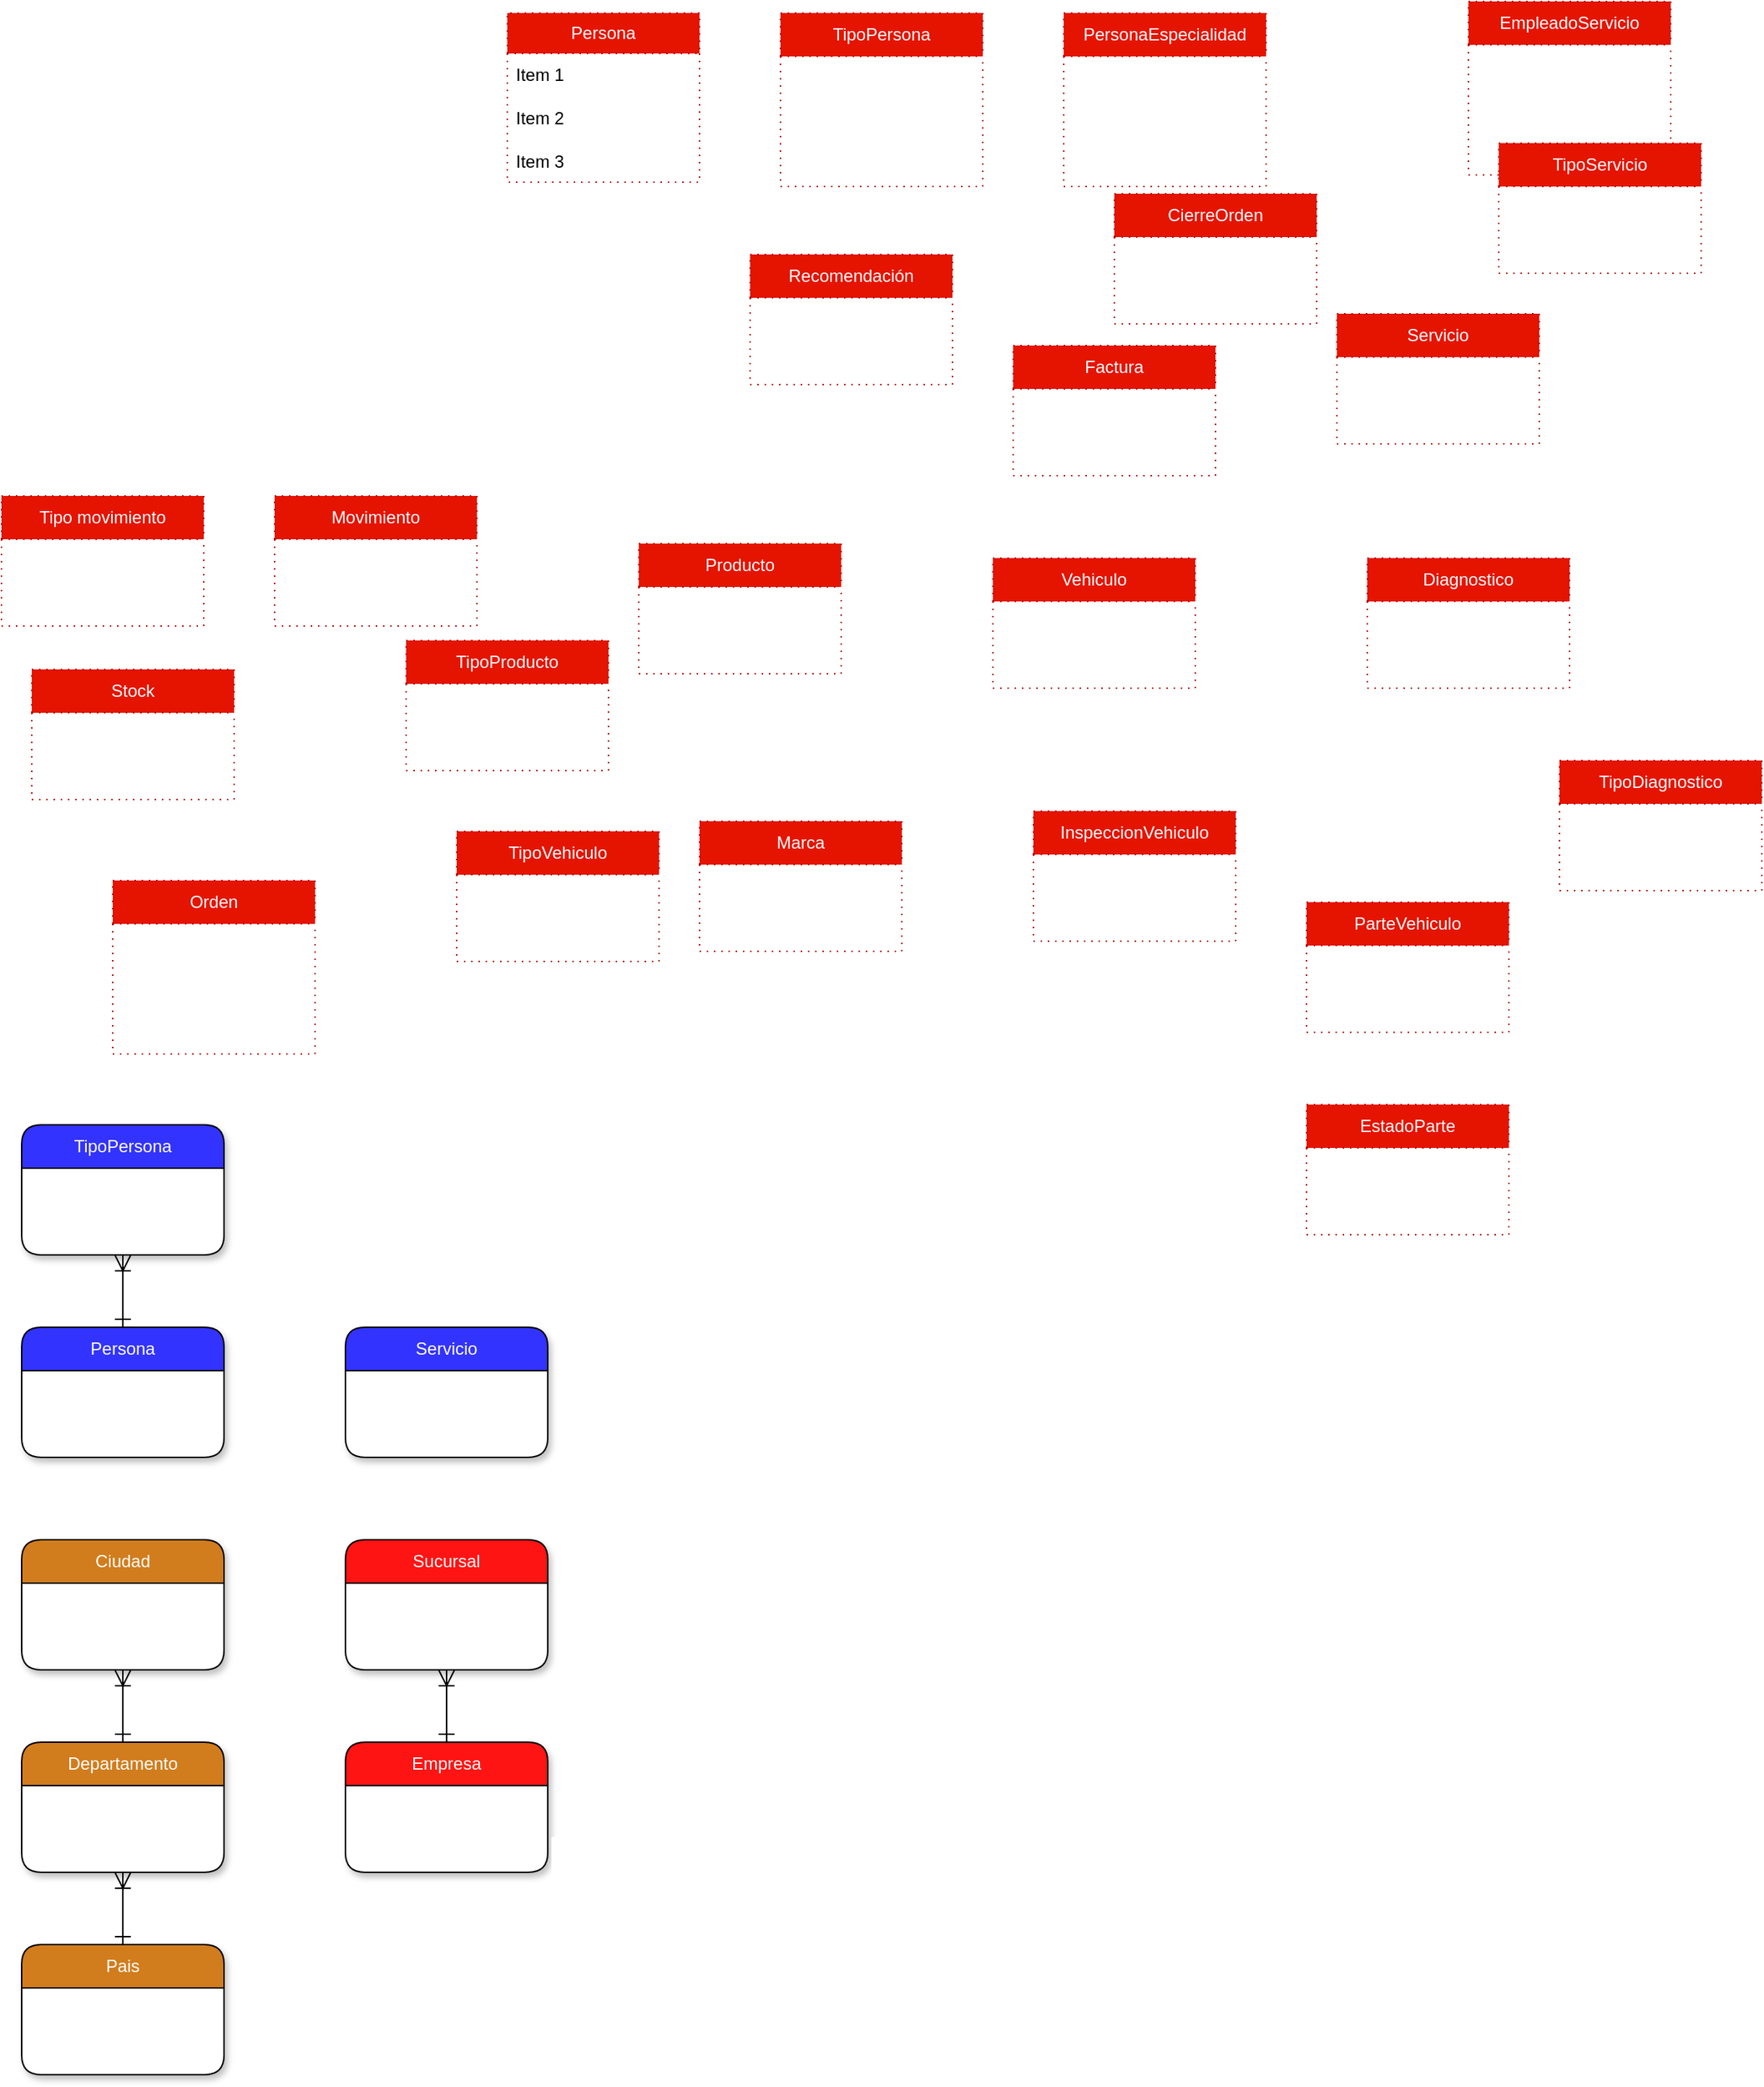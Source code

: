 <mxfile>
    <diagram id="E5uNeuyMsPrgR23q8JO6" name="Página-1">
        <mxGraphModel dx="1631" dy="1104" grid="1" gridSize="7" guides="1" tooltips="1" connect="1" arrows="1" fold="1" page="1" pageScale="1" pageWidth="3000" pageHeight="1800" math="0" shadow="0">
            <root>
                <mxCell id="0"/>
                <mxCell id="1" parent="0"/>
                <mxCell id="147" value="Persona" style="swimlane;fontStyle=0;childLayout=stackLayout;horizontal=1;startSize=28;horizontalStack=0;resizeParent=1;resizeParentMax=0;resizeLast=0;collapsible=1;marginBottom=0;whiteSpace=wrap;html=1;fillStyle=auto;fillColor=#e51400;fontColor=#ffffff;strokeColor=#B20000;gradientColor=none;swimlaneFillColor=default;dashed=1;dashPattern=1 4;rounded=0;align=center;" vertex="1" parent="1">
                    <mxGeometry x="364" y="8" width="133" height="117" as="geometry">
                        <mxRectangle x="343" y="35" width="56" height="35" as="alternateBounds"/>
                    </mxGeometry>
                </mxCell>
                <mxCell id="148" value="Item 1" style="text;strokeColor=none;fillColor=none;align=left;verticalAlign=middle;spacingLeft=4;spacingRight=4;overflow=hidden;points=[[0,0.5],[1,0.5]];portConstraint=eastwest;rotatable=0;whiteSpace=wrap;html=1;dashed=1;dashPattern=12 12;rounded=1;" vertex="1" parent="147">
                    <mxGeometry y="28" width="133" height="30" as="geometry"/>
                </mxCell>
                <mxCell id="149" value="Item 2" style="text;strokeColor=none;fillColor=none;align=left;verticalAlign=middle;spacingLeft=4;spacingRight=4;overflow=hidden;points=[[0,0.5],[1,0.5]];portConstraint=eastwest;rotatable=0;whiteSpace=wrap;html=1;" vertex="1" parent="147">
                    <mxGeometry y="58" width="133" height="30" as="geometry"/>
                </mxCell>
                <mxCell id="150" value="Item 3" style="text;strokeColor=none;fillColor=none;align=left;verticalAlign=middle;spacingLeft=4;spacingRight=4;overflow=hidden;points=[[0,0.5],[1,0.5]];portConstraint=eastwest;rotatable=0;whiteSpace=wrap;html=1;" vertex="1" parent="147">
                    <mxGeometry y="88" width="133" height="29" as="geometry"/>
                </mxCell>
                <mxCell id="164" value="Ciudad" style="swimlane;fontStyle=0;childLayout=stackLayout;horizontal=1;startSize=30;horizontalStack=0;resizeParent=1;resizeParentMax=0;resizeLast=0;collapsible=1;marginBottom=0;whiteSpace=wrap;html=1;rounded=1;fillStyle=auto;strokeColor=default;fontFamily=Helvetica;fontSize=12;fontColor=#ffffff;fillColor=#D17D1E;gradientColor=none;swimlaneFillColor=default;shadow=1;swimlaneLine=1;glass=0;" vertex="1" parent="1">
                    <mxGeometry x="28" y="1064" width="140" height="90" as="geometry"/>
                </mxCell>
                <mxCell id="165" value="IdCiudad" style="text;strokeColor=none;fillColor=none;align=left;verticalAlign=middle;spacingLeft=4;spacingRight=4;overflow=hidden;points=[[0,0.5],[1,0.5]];portConstraint=eastwest;rotatable=0;whiteSpace=wrap;html=1;rounded=0;dashed=1;dashPattern=1 4;fillStyle=auto;fontFamily=Helvetica;fontSize=12;fontColor=#ffffff;startSize=28;" vertex="1" parent="164">
                    <mxGeometry y="30" width="140" height="30" as="geometry"/>
                </mxCell>
                <mxCell id="166" value="NombreCiudad" style="text;strokeColor=none;fillColor=none;align=left;verticalAlign=middle;spacingLeft=4;spacingRight=4;overflow=hidden;points=[[0,0.5],[1,0.5]];portConstraint=eastwest;rotatable=0;whiteSpace=wrap;html=1;rounded=0;dashed=1;dashPattern=1 4;fillStyle=auto;fontFamily=Helvetica;fontSize=12;fontColor=#ffffff;startSize=28;" vertex="1" parent="164">
                    <mxGeometry y="60" width="140" height="30" as="geometry"/>
                </mxCell>
                <mxCell id="174" value="Producto" style="swimlane;fontStyle=0;childLayout=stackLayout;horizontal=1;startSize=30;horizontalStack=0;resizeParent=1;resizeParentMax=0;resizeLast=0;collapsible=1;marginBottom=0;whiteSpace=wrap;html=1;rounded=0;dashed=1;dashPattern=1 4;fillStyle=auto;strokeColor=#B20000;fontFamily=Helvetica;fontSize=12;fontColor=#ffffff;fillColor=#e51400;gradientColor=none;" vertex="1" parent="1">
                    <mxGeometry x="455" y="375" width="140" height="90" as="geometry"/>
                </mxCell>
                <mxCell id="175" value="Item 1" style="text;strokeColor=none;fillColor=none;align=left;verticalAlign=middle;spacingLeft=4;spacingRight=4;overflow=hidden;points=[[0,0.5],[1,0.5]];portConstraint=eastwest;rotatable=0;whiteSpace=wrap;html=1;rounded=0;dashed=1;dashPattern=1 4;fillStyle=auto;fontFamily=Helvetica;fontSize=12;fontColor=#ffffff;startSize=28;" vertex="1" parent="174">
                    <mxGeometry y="30" width="140" height="30" as="geometry"/>
                </mxCell>
                <mxCell id="176" value="Item 2" style="text;strokeColor=none;fillColor=none;align=left;verticalAlign=middle;spacingLeft=4;spacingRight=4;overflow=hidden;points=[[0,0.5],[1,0.5]];portConstraint=eastwest;rotatable=0;whiteSpace=wrap;html=1;rounded=0;dashed=1;dashPattern=1 4;fillStyle=auto;fontFamily=Helvetica;fontSize=12;fontColor=#ffffff;startSize=28;" vertex="1" parent="174">
                    <mxGeometry y="60" width="140" height="30" as="geometry"/>
                </mxCell>
                <mxCell id="177" value="TipoProducto" style="swimlane;fontStyle=0;childLayout=stackLayout;horizontal=1;startSize=30;horizontalStack=0;resizeParent=1;resizeParentMax=0;resizeLast=0;collapsible=1;marginBottom=0;whiteSpace=wrap;html=1;rounded=0;dashed=1;dashPattern=1 4;fillStyle=auto;strokeColor=#B20000;fontFamily=Helvetica;fontSize=12;fontColor=#ffffff;fillColor=#e51400;gradientColor=none;" vertex="1" parent="1">
                    <mxGeometry x="294" y="442" width="140" height="90" as="geometry"/>
                </mxCell>
                <mxCell id="178" value="Item 1" style="text;strokeColor=none;fillColor=none;align=left;verticalAlign=middle;spacingLeft=4;spacingRight=4;overflow=hidden;points=[[0,0.5],[1,0.5]];portConstraint=eastwest;rotatable=0;whiteSpace=wrap;html=1;rounded=0;dashed=1;dashPattern=1 4;fillStyle=auto;fontFamily=Helvetica;fontSize=12;fontColor=#ffffff;startSize=28;" vertex="1" parent="177">
                    <mxGeometry y="30" width="140" height="30" as="geometry"/>
                </mxCell>
                <mxCell id="179" value="Item 2" style="text;strokeColor=none;fillColor=none;align=left;verticalAlign=middle;spacingLeft=4;spacingRight=4;overflow=hidden;points=[[0,0.5],[1,0.5]];portConstraint=eastwest;rotatable=0;whiteSpace=wrap;html=1;rounded=0;dashed=1;dashPattern=1 4;fillStyle=auto;fontFamily=Helvetica;fontSize=12;fontColor=#ffffff;startSize=28;" vertex="1" parent="177">
                    <mxGeometry y="60" width="140" height="30" as="geometry"/>
                </mxCell>
                <mxCell id="183" value="" style="edgeStyle=none;rounded=0;html=1;fontSize=12;startArrow=ERone;startFill=0;endArrow=none;endFill=0;startSize=6;endSize=6;" edge="1" parent="1" target="180">
                    <mxGeometry relative="1" as="geometry">
                        <mxPoint x="98" y="367.5" as="sourcePoint"/>
                        <mxPoint x="224" y="367.5" as="targetPoint"/>
                    </mxGeometry>
                </mxCell>
                <mxCell id="180" value="Tipo movimiento" style="swimlane;fontStyle=0;childLayout=stackLayout;horizontal=1;startSize=30;horizontalStack=0;resizeParent=1;resizeParentMax=0;resizeLast=0;collapsible=1;marginBottom=0;whiteSpace=wrap;html=1;rounded=0;dashed=1;dashPattern=1 4;fillStyle=auto;strokeColor=#B20000;fontFamily=Helvetica;fontSize=12;fontColor=#ffffff;fillColor=#e51400;gradientColor=none;" vertex="1" parent="1">
                    <mxGeometry x="14" y="342" width="140" height="90" as="geometry"/>
                </mxCell>
                <mxCell id="181" value="Item 1" style="text;strokeColor=none;fillColor=none;align=left;verticalAlign=middle;spacingLeft=4;spacingRight=4;overflow=hidden;points=[[0,0.5],[1,0.5]];portConstraint=eastwest;rotatable=0;whiteSpace=wrap;html=1;rounded=0;dashed=1;dashPattern=1 4;fillStyle=auto;fontFamily=Helvetica;fontSize=12;fontColor=#ffffff;startSize=28;" vertex="1" parent="180">
                    <mxGeometry y="30" width="140" height="30" as="geometry"/>
                </mxCell>
                <mxCell id="182" value="Item 2" style="text;strokeColor=none;fillColor=none;align=left;verticalAlign=middle;spacingLeft=4;spacingRight=4;overflow=hidden;points=[[0,0.5],[1,0.5]];portConstraint=eastwest;rotatable=0;whiteSpace=wrap;html=1;rounded=0;dashed=1;dashPattern=1 4;fillStyle=auto;fontFamily=Helvetica;fontSize=12;fontColor=#ffffff;startSize=28;" vertex="1" parent="180">
                    <mxGeometry y="60" width="140" height="30" as="geometry"/>
                </mxCell>
                <mxCell id="184" value="Movimiento" style="swimlane;fontStyle=0;childLayout=stackLayout;horizontal=1;startSize=30;horizontalStack=0;resizeParent=1;resizeParentMax=0;resizeLast=0;collapsible=1;marginBottom=0;whiteSpace=wrap;html=1;rounded=0;dashed=1;dashPattern=1 4;fillStyle=auto;strokeColor=#B20000;fontFamily=Helvetica;fontSize=12;fontColor=#ffffff;fillColor=#e51400;gradientColor=none;" vertex="1" parent="1">
                    <mxGeometry x="203" y="342" width="140" height="90" as="geometry"/>
                </mxCell>
                <mxCell id="185" value="Item 1" style="text;strokeColor=none;fillColor=none;align=left;verticalAlign=middle;spacingLeft=4;spacingRight=4;overflow=hidden;points=[[0,0.5],[1,0.5]];portConstraint=eastwest;rotatable=0;whiteSpace=wrap;html=1;rounded=0;dashed=1;dashPattern=1 4;fillStyle=auto;fontFamily=Helvetica;fontSize=12;fontColor=#ffffff;startSize=28;" vertex="1" parent="184">
                    <mxGeometry y="30" width="140" height="30" as="geometry"/>
                </mxCell>
                <mxCell id="186" value="Item 2" style="text;strokeColor=none;fillColor=none;align=left;verticalAlign=middle;spacingLeft=4;spacingRight=4;overflow=hidden;points=[[0,0.5],[1,0.5]];portConstraint=eastwest;rotatable=0;whiteSpace=wrap;html=1;rounded=0;dashed=1;dashPattern=1 4;fillStyle=auto;fontFamily=Helvetica;fontSize=12;fontColor=#ffffff;startSize=28;" vertex="1" parent="184">
                    <mxGeometry y="60" width="140" height="30" as="geometry"/>
                </mxCell>
                <mxCell id="187" value="Stock" style="swimlane;fontStyle=0;childLayout=stackLayout;horizontal=1;startSize=30;horizontalStack=0;resizeParent=1;resizeParentMax=0;resizeLast=0;collapsible=1;marginBottom=0;whiteSpace=wrap;html=1;rounded=0;dashed=1;dashPattern=1 4;fillStyle=auto;strokeColor=#B20000;fontFamily=Helvetica;fontSize=12;fontColor=#ffffff;fillColor=#e51400;gradientColor=none;" vertex="1" parent="1">
                    <mxGeometry x="35" y="462" width="140" height="90" as="geometry"/>
                </mxCell>
                <mxCell id="188" value="Item 1" style="text;strokeColor=none;fillColor=none;align=left;verticalAlign=middle;spacingLeft=4;spacingRight=4;overflow=hidden;points=[[0,0.5],[1,0.5]];portConstraint=eastwest;rotatable=0;whiteSpace=wrap;html=1;rounded=0;dashed=1;dashPattern=1 4;fillStyle=auto;fontFamily=Helvetica;fontSize=12;fontColor=#ffffff;startSize=28;" vertex="1" parent="187">
                    <mxGeometry y="30" width="140" height="30" as="geometry"/>
                </mxCell>
                <mxCell id="189" value="Item 2" style="text;strokeColor=none;fillColor=none;align=left;verticalAlign=middle;spacingLeft=4;spacingRight=4;overflow=hidden;points=[[0,0.5],[1,0.5]];portConstraint=eastwest;rotatable=0;whiteSpace=wrap;html=1;rounded=0;dashed=1;dashPattern=1 4;fillStyle=auto;fontFamily=Helvetica;fontSize=12;fontColor=#ffffff;startSize=28;" vertex="1" parent="187">
                    <mxGeometry y="60" width="140" height="30" as="geometry"/>
                </mxCell>
                <mxCell id="190" value="EmpleadoServicio" style="swimlane;fontStyle=0;childLayout=stackLayout;horizontal=1;startSize=30;horizontalStack=0;resizeParent=1;resizeParentMax=0;resizeLast=0;collapsible=1;marginBottom=0;whiteSpace=wrap;html=1;rounded=0;dashed=1;dashPattern=1 4;fillStyle=auto;strokeColor=#B20000;fontFamily=Helvetica;fontSize=12;fontColor=#ffffff;fillColor=#e51400;gradientColor=none;" vertex="1" parent="1">
                    <mxGeometry x="1029" width="140" height="120" as="geometry"/>
                </mxCell>
                <mxCell id="244" value="Item 1" style="text;strokeColor=none;fillColor=none;align=left;verticalAlign=middle;spacingLeft=4;spacingRight=4;overflow=hidden;points=[[0,0.5],[1,0.5]];portConstraint=eastwest;rotatable=0;whiteSpace=wrap;html=1;rounded=0;dashed=1;dashPattern=1 4;fillStyle=auto;fontFamily=Helvetica;fontSize=12;fontColor=#ffffff;startSize=28;" vertex="1" parent="190">
                    <mxGeometry y="30" width="140" height="30" as="geometry"/>
                </mxCell>
                <mxCell id="191" value="Item 1" style="text;strokeColor=none;fillColor=none;align=left;verticalAlign=middle;spacingLeft=4;spacingRight=4;overflow=hidden;points=[[0,0.5],[1,0.5]];portConstraint=eastwest;rotatable=0;whiteSpace=wrap;html=1;rounded=0;dashed=1;dashPattern=1 4;fillStyle=auto;fontFamily=Helvetica;fontSize=12;fontColor=#ffffff;startSize=28;" vertex="1" parent="190">
                    <mxGeometry y="60" width="140" height="30" as="geometry"/>
                </mxCell>
                <mxCell id="192" value="Item 2" style="text;strokeColor=none;fillColor=none;align=left;verticalAlign=middle;spacingLeft=4;spacingRight=4;overflow=hidden;points=[[0,0.5],[1,0.5]];portConstraint=eastwest;rotatable=0;whiteSpace=wrap;html=1;rounded=0;dashed=1;dashPattern=1 4;fillStyle=auto;fontFamily=Helvetica;fontSize=12;fontColor=#ffffff;startSize=28;" vertex="1" parent="190">
                    <mxGeometry y="90" width="140" height="30" as="geometry"/>
                </mxCell>
                <mxCell id="193" value="Recomendación" style="swimlane;fontStyle=0;childLayout=stackLayout;horizontal=1;startSize=30;horizontalStack=0;resizeParent=1;resizeParentMax=0;resizeLast=0;collapsible=1;marginBottom=0;whiteSpace=wrap;html=1;rounded=0;dashed=1;dashPattern=1 4;fillStyle=auto;strokeColor=#B20000;fontFamily=Helvetica;fontSize=12;fontColor=#ffffff;fillColor=#e51400;gradientColor=none;" vertex="1" parent="1">
                    <mxGeometry x="532" y="175" width="140" height="90" as="geometry"/>
                </mxCell>
                <mxCell id="194" value="Item 1" style="text;strokeColor=none;fillColor=none;align=left;verticalAlign=middle;spacingLeft=4;spacingRight=4;overflow=hidden;points=[[0,0.5],[1,0.5]];portConstraint=eastwest;rotatable=0;whiteSpace=wrap;html=1;rounded=0;dashed=1;dashPattern=1 4;fillStyle=auto;fontFamily=Helvetica;fontSize=12;fontColor=#ffffff;startSize=28;" vertex="1" parent="193">
                    <mxGeometry y="30" width="140" height="30" as="geometry"/>
                </mxCell>
                <mxCell id="195" value="Item 2" style="text;strokeColor=none;fillColor=none;align=left;verticalAlign=middle;spacingLeft=4;spacingRight=4;overflow=hidden;points=[[0,0.5],[1,0.5]];portConstraint=eastwest;rotatable=0;whiteSpace=wrap;html=1;rounded=0;dashed=1;dashPattern=1 4;fillStyle=auto;fontFamily=Helvetica;fontSize=12;fontColor=#ffffff;startSize=28;" vertex="1" parent="193">
                    <mxGeometry y="60" width="140" height="30" as="geometry"/>
                </mxCell>
                <mxCell id="196" value="CierreOrden" style="swimlane;fontStyle=0;childLayout=stackLayout;horizontal=1;startSize=30;horizontalStack=0;resizeParent=1;resizeParentMax=0;resizeLast=0;collapsible=1;marginBottom=0;whiteSpace=wrap;html=1;rounded=0;dashed=1;dashPattern=1 4;fillStyle=auto;strokeColor=#B20000;fontFamily=Helvetica;fontSize=12;fontColor=#ffffff;fillColor=#e51400;gradientColor=none;" vertex="1" parent="1">
                    <mxGeometry x="784" y="133" width="140" height="90" as="geometry"/>
                </mxCell>
                <mxCell id="197" value="Item 1" style="text;strokeColor=none;fillColor=none;align=left;verticalAlign=middle;spacingLeft=4;spacingRight=4;overflow=hidden;points=[[0,0.5],[1,0.5]];portConstraint=eastwest;rotatable=0;whiteSpace=wrap;html=1;rounded=0;dashed=1;dashPattern=1 4;fillStyle=auto;fontFamily=Helvetica;fontSize=12;fontColor=#ffffff;startSize=28;" vertex="1" parent="196">
                    <mxGeometry y="30" width="140" height="30" as="geometry"/>
                </mxCell>
                <mxCell id="198" value="Item 2" style="text;strokeColor=none;fillColor=none;align=left;verticalAlign=middle;spacingLeft=4;spacingRight=4;overflow=hidden;points=[[0,0.5],[1,0.5]];portConstraint=eastwest;rotatable=0;whiteSpace=wrap;html=1;rounded=0;dashed=1;dashPattern=1 4;fillStyle=auto;fontFamily=Helvetica;fontSize=12;fontColor=#ffffff;startSize=28;" vertex="1" parent="196">
                    <mxGeometry y="60" width="140" height="30" as="geometry"/>
                </mxCell>
                <mxCell id="199" value="TipoServicio" style="swimlane;fontStyle=0;childLayout=stackLayout;horizontal=1;startSize=30;horizontalStack=0;resizeParent=1;resizeParentMax=0;resizeLast=0;collapsible=1;marginBottom=0;whiteSpace=wrap;html=1;rounded=0;dashed=1;dashPattern=1 4;fillStyle=auto;strokeColor=#B20000;fontFamily=Helvetica;fontSize=12;fontColor=#ffffff;fillColor=#e51400;gradientColor=none;" vertex="1" parent="1">
                    <mxGeometry x="1050" y="98" width="140" height="90" as="geometry"/>
                </mxCell>
                <mxCell id="200" value="Item 1" style="text;strokeColor=none;fillColor=none;align=left;verticalAlign=middle;spacingLeft=4;spacingRight=4;overflow=hidden;points=[[0,0.5],[1,0.5]];portConstraint=eastwest;rotatable=0;whiteSpace=wrap;html=1;rounded=0;dashed=1;dashPattern=1 4;fillStyle=auto;fontFamily=Helvetica;fontSize=12;fontColor=#ffffff;startSize=28;" vertex="1" parent="199">
                    <mxGeometry y="30" width="140" height="30" as="geometry"/>
                </mxCell>
                <mxCell id="201" value="Item 2" style="text;strokeColor=none;fillColor=none;align=left;verticalAlign=middle;spacingLeft=4;spacingRight=4;overflow=hidden;points=[[0,0.5],[1,0.5]];portConstraint=eastwest;rotatable=0;whiteSpace=wrap;html=1;rounded=0;dashed=1;dashPattern=1 4;fillStyle=auto;fontFamily=Helvetica;fontSize=12;fontColor=#ffffff;startSize=28;" vertex="1" parent="199">
                    <mxGeometry y="60" width="140" height="30" as="geometry"/>
                </mxCell>
                <mxCell id="202" value="Servicio" style="swimlane;fontStyle=0;childLayout=stackLayout;horizontal=1;startSize=30;horizontalStack=0;resizeParent=1;resizeParentMax=0;resizeLast=0;collapsible=1;marginBottom=0;whiteSpace=wrap;html=1;rounded=0;dashed=1;dashPattern=1 4;fillStyle=auto;strokeColor=#B20000;fontFamily=Helvetica;fontSize=12;fontColor=#ffffff;fillColor=#e51400;gradientColor=none;" vertex="1" parent="1">
                    <mxGeometry x="938" y="216" width="140" height="90" as="geometry"/>
                </mxCell>
                <mxCell id="203" value="Item 1" style="text;strokeColor=none;fillColor=none;align=left;verticalAlign=middle;spacingLeft=4;spacingRight=4;overflow=hidden;points=[[0,0.5],[1,0.5]];portConstraint=eastwest;rotatable=0;whiteSpace=wrap;html=1;rounded=0;dashed=1;dashPattern=1 4;fillStyle=auto;fontFamily=Helvetica;fontSize=12;fontColor=#ffffff;startSize=28;" vertex="1" parent="202">
                    <mxGeometry y="30" width="140" height="30" as="geometry"/>
                </mxCell>
                <mxCell id="204" value="Item 2" style="text;strokeColor=none;fillColor=none;align=left;verticalAlign=middle;spacingLeft=4;spacingRight=4;overflow=hidden;points=[[0,0.5],[1,0.5]];portConstraint=eastwest;rotatable=0;whiteSpace=wrap;html=1;rounded=0;dashed=1;dashPattern=1 4;fillStyle=auto;fontFamily=Helvetica;fontSize=12;fontColor=#ffffff;startSize=28;" vertex="1" parent="202">
                    <mxGeometry y="60" width="140" height="30" as="geometry"/>
                </mxCell>
                <mxCell id="205" value="Factura" style="swimlane;fontStyle=0;childLayout=stackLayout;horizontal=1;startSize=30;horizontalStack=0;resizeParent=1;resizeParentMax=0;resizeLast=0;collapsible=1;marginBottom=0;whiteSpace=wrap;html=1;rounded=0;dashed=1;dashPattern=1 4;fillStyle=auto;strokeColor=#B20000;fontFamily=Helvetica;fontSize=12;fontColor=#ffffff;fillColor=#e51400;gradientColor=none;" vertex="1" parent="1">
                    <mxGeometry x="714" y="238" width="140" height="90" as="geometry"/>
                </mxCell>
                <mxCell id="206" value="Item 1" style="text;strokeColor=none;fillColor=none;align=left;verticalAlign=middle;spacingLeft=4;spacingRight=4;overflow=hidden;points=[[0,0.5],[1,0.5]];portConstraint=eastwest;rotatable=0;whiteSpace=wrap;html=1;rounded=0;dashed=1;dashPattern=1 4;fillStyle=auto;fontFamily=Helvetica;fontSize=12;fontColor=#ffffff;startSize=28;" vertex="1" parent="205">
                    <mxGeometry y="30" width="140" height="30" as="geometry"/>
                </mxCell>
                <mxCell id="207" value="Item 2" style="text;strokeColor=none;fillColor=none;align=left;verticalAlign=middle;spacingLeft=4;spacingRight=4;overflow=hidden;points=[[0,0.5],[1,0.5]];portConstraint=eastwest;rotatable=0;whiteSpace=wrap;html=1;rounded=0;dashed=1;dashPattern=1 4;fillStyle=auto;fontFamily=Helvetica;fontSize=12;fontColor=#ffffff;startSize=28;" vertex="1" parent="205">
                    <mxGeometry y="60" width="140" height="30" as="geometry"/>
                </mxCell>
                <mxCell id="208" value="Vehiculo" style="swimlane;fontStyle=0;childLayout=stackLayout;horizontal=1;startSize=30;horizontalStack=0;resizeParent=1;resizeParentMax=0;resizeLast=0;collapsible=1;marginBottom=0;whiteSpace=wrap;html=1;rounded=0;dashed=1;dashPattern=1 4;fillStyle=auto;strokeColor=#B20000;fontFamily=Helvetica;fontSize=12;fontColor=#ffffff;fillColor=#e51400;gradientColor=none;" vertex="1" parent="1">
                    <mxGeometry x="700" y="385" width="140" height="90" as="geometry"/>
                </mxCell>
                <mxCell id="209" value="Item 1" style="text;strokeColor=none;fillColor=none;align=left;verticalAlign=middle;spacingLeft=4;spacingRight=4;overflow=hidden;points=[[0,0.5],[1,0.5]];portConstraint=eastwest;rotatable=0;whiteSpace=wrap;html=1;rounded=0;dashed=1;dashPattern=1 4;fillStyle=auto;fontFamily=Helvetica;fontSize=12;fontColor=#ffffff;startSize=28;" vertex="1" parent="208">
                    <mxGeometry y="30" width="140" height="30" as="geometry"/>
                </mxCell>
                <mxCell id="210" value="Item 2" style="text;strokeColor=none;fillColor=none;align=left;verticalAlign=middle;spacingLeft=4;spacingRight=4;overflow=hidden;points=[[0,0.5],[1,0.5]];portConstraint=eastwest;rotatable=0;whiteSpace=wrap;html=1;rounded=0;dashed=1;dashPattern=1 4;fillStyle=auto;fontFamily=Helvetica;fontSize=12;fontColor=#ffffff;startSize=28;" vertex="1" parent="208">
                    <mxGeometry y="60" width="140" height="30" as="geometry"/>
                </mxCell>
                <mxCell id="211" value="Diagnostico" style="swimlane;fontStyle=0;childLayout=stackLayout;horizontal=1;startSize=30;horizontalStack=0;resizeParent=1;resizeParentMax=0;resizeLast=0;collapsible=1;marginBottom=0;whiteSpace=wrap;html=1;rounded=0;dashed=1;dashPattern=1 4;fillStyle=auto;strokeColor=#B20000;fontFamily=Helvetica;fontSize=12;fontColor=#ffffff;fillColor=#e51400;gradientColor=none;" vertex="1" parent="1">
                    <mxGeometry x="959" y="385" width="140" height="90" as="geometry"/>
                </mxCell>
                <mxCell id="212" value="Item 1" style="text;strokeColor=none;fillColor=none;align=left;verticalAlign=middle;spacingLeft=4;spacingRight=4;overflow=hidden;points=[[0,0.5],[1,0.5]];portConstraint=eastwest;rotatable=0;whiteSpace=wrap;html=1;rounded=0;dashed=1;dashPattern=1 4;fillStyle=auto;fontFamily=Helvetica;fontSize=12;fontColor=#ffffff;startSize=28;" vertex="1" parent="211">
                    <mxGeometry y="30" width="140" height="30" as="geometry"/>
                </mxCell>
                <mxCell id="213" value="Item 2" style="text;strokeColor=none;fillColor=none;align=left;verticalAlign=middle;spacingLeft=4;spacingRight=4;overflow=hidden;points=[[0,0.5],[1,0.5]];portConstraint=eastwest;rotatable=0;whiteSpace=wrap;html=1;rounded=0;dashed=1;dashPattern=1 4;fillStyle=auto;fontFamily=Helvetica;fontSize=12;fontColor=#ffffff;startSize=28;" vertex="1" parent="211">
                    <mxGeometry y="60" width="140" height="30" as="geometry"/>
                </mxCell>
                <mxCell id="214" value="TipoDiagnostico" style="swimlane;fontStyle=0;childLayout=stackLayout;horizontal=1;startSize=30;horizontalStack=0;resizeParent=1;resizeParentMax=0;resizeLast=0;collapsible=1;marginBottom=0;whiteSpace=wrap;html=1;rounded=0;dashed=1;dashPattern=1 4;fillStyle=auto;strokeColor=#B20000;fontFamily=Helvetica;fontSize=12;fontColor=#ffffff;fillColor=#e51400;gradientColor=none;" vertex="1" parent="1">
                    <mxGeometry x="1092" y="525" width="140" height="90" as="geometry"/>
                </mxCell>
                <mxCell id="215" value="Item 1" style="text;strokeColor=none;fillColor=none;align=left;verticalAlign=middle;spacingLeft=4;spacingRight=4;overflow=hidden;points=[[0,0.5],[1,0.5]];portConstraint=eastwest;rotatable=0;whiteSpace=wrap;html=1;rounded=0;dashed=1;dashPattern=1 4;fillStyle=auto;fontFamily=Helvetica;fontSize=12;fontColor=#ffffff;startSize=28;" vertex="1" parent="214">
                    <mxGeometry y="30" width="140" height="30" as="geometry"/>
                </mxCell>
                <mxCell id="216" value="Item 2" style="text;strokeColor=none;fillColor=none;align=left;verticalAlign=middle;spacingLeft=4;spacingRight=4;overflow=hidden;points=[[0,0.5],[1,0.5]];portConstraint=eastwest;rotatable=0;whiteSpace=wrap;html=1;rounded=0;dashed=1;dashPattern=1 4;fillStyle=auto;fontFamily=Helvetica;fontSize=12;fontColor=#ffffff;startSize=28;" vertex="1" parent="214">
                    <mxGeometry y="60" width="140" height="30" as="geometry"/>
                </mxCell>
                <mxCell id="217" value="TipoVehiculo" style="swimlane;fontStyle=0;childLayout=stackLayout;horizontal=1;startSize=30;horizontalStack=0;resizeParent=1;resizeParentMax=0;resizeLast=0;collapsible=1;marginBottom=0;whiteSpace=wrap;html=1;rounded=0;dashed=1;dashPattern=1 4;fillStyle=auto;strokeColor=#B20000;fontFamily=Helvetica;fontSize=12;fontColor=#ffffff;fillColor=#e51400;gradientColor=none;" vertex="1" parent="1">
                    <mxGeometry x="329" y="574" width="140" height="90" as="geometry"/>
                </mxCell>
                <mxCell id="218" value="Item 1" style="text;strokeColor=none;fillColor=none;align=left;verticalAlign=middle;spacingLeft=4;spacingRight=4;overflow=hidden;points=[[0,0.5],[1,0.5]];portConstraint=eastwest;rotatable=0;whiteSpace=wrap;html=1;rounded=0;dashed=1;dashPattern=1 4;fillStyle=auto;fontFamily=Helvetica;fontSize=12;fontColor=#ffffff;startSize=28;" vertex="1" parent="217">
                    <mxGeometry y="30" width="140" height="30" as="geometry"/>
                </mxCell>
                <mxCell id="219" value="Item 2" style="text;strokeColor=none;fillColor=none;align=left;verticalAlign=middle;spacingLeft=4;spacingRight=4;overflow=hidden;points=[[0,0.5],[1,0.5]];portConstraint=eastwest;rotatable=0;whiteSpace=wrap;html=1;rounded=0;dashed=1;dashPattern=1 4;fillStyle=auto;fontFamily=Helvetica;fontSize=12;fontColor=#ffffff;startSize=28;" vertex="1" parent="217">
                    <mxGeometry y="60" width="140" height="30" as="geometry"/>
                </mxCell>
                <mxCell id="220" value="Marca" style="swimlane;fontStyle=0;childLayout=stackLayout;horizontal=1;startSize=30;horizontalStack=0;resizeParent=1;resizeParentMax=0;resizeLast=0;collapsible=1;marginBottom=0;whiteSpace=wrap;html=1;rounded=0;dashed=1;dashPattern=1 4;fillStyle=auto;strokeColor=#B20000;fontFamily=Helvetica;fontSize=12;fontColor=#ffffff;fillColor=#e51400;gradientColor=none;" vertex="1" parent="1">
                    <mxGeometry x="497" y="567" width="140" height="90" as="geometry"/>
                </mxCell>
                <mxCell id="221" value="Item 1" style="text;strokeColor=none;fillColor=none;align=left;verticalAlign=middle;spacingLeft=4;spacingRight=4;overflow=hidden;points=[[0,0.5],[1,0.5]];portConstraint=eastwest;rotatable=0;whiteSpace=wrap;html=1;rounded=0;dashed=1;dashPattern=1 4;fillStyle=auto;fontFamily=Helvetica;fontSize=12;fontColor=#ffffff;startSize=28;" vertex="1" parent="220">
                    <mxGeometry y="30" width="140" height="30" as="geometry"/>
                </mxCell>
                <mxCell id="222" value="Item 2" style="text;strokeColor=none;fillColor=none;align=left;verticalAlign=middle;spacingLeft=4;spacingRight=4;overflow=hidden;points=[[0,0.5],[1,0.5]];portConstraint=eastwest;rotatable=0;whiteSpace=wrap;html=1;rounded=0;dashed=1;dashPattern=1 4;fillStyle=auto;fontFamily=Helvetica;fontSize=12;fontColor=#ffffff;startSize=28;" vertex="1" parent="220">
                    <mxGeometry y="60" width="140" height="30" as="geometry"/>
                </mxCell>
                <mxCell id="223" value="InspeccionVehiculo" style="swimlane;fontStyle=0;childLayout=stackLayout;horizontal=1;startSize=30;horizontalStack=0;resizeParent=1;resizeParentMax=0;resizeLast=0;collapsible=1;marginBottom=0;whiteSpace=wrap;html=1;rounded=0;dashed=1;dashPattern=1 4;fillStyle=auto;strokeColor=#B20000;fontFamily=Helvetica;fontSize=12;fontColor=#ffffff;fillColor=#e51400;gradientColor=none;" vertex="1" parent="1">
                    <mxGeometry x="728" y="560" width="140" height="90" as="geometry"/>
                </mxCell>
                <mxCell id="224" value="Item 1" style="text;strokeColor=none;fillColor=none;align=left;verticalAlign=middle;spacingLeft=4;spacingRight=4;overflow=hidden;points=[[0,0.5],[1,0.5]];portConstraint=eastwest;rotatable=0;whiteSpace=wrap;html=1;rounded=0;dashed=1;dashPattern=1 4;fillStyle=auto;fontFamily=Helvetica;fontSize=12;fontColor=#ffffff;startSize=28;" vertex="1" parent="223">
                    <mxGeometry y="30" width="140" height="30" as="geometry"/>
                </mxCell>
                <mxCell id="225" value="Item 2" style="text;strokeColor=none;fillColor=none;align=left;verticalAlign=middle;spacingLeft=4;spacingRight=4;overflow=hidden;points=[[0,0.5],[1,0.5]];portConstraint=eastwest;rotatable=0;whiteSpace=wrap;html=1;rounded=0;dashed=1;dashPattern=1 4;fillStyle=auto;fontFamily=Helvetica;fontSize=12;fontColor=#ffffff;startSize=28;" vertex="1" parent="223">
                    <mxGeometry y="60" width="140" height="30" as="geometry"/>
                </mxCell>
                <mxCell id="226" value="ParteVehiculo" style="swimlane;fontStyle=0;childLayout=stackLayout;horizontal=1;startSize=30;horizontalStack=0;resizeParent=1;resizeParentMax=0;resizeLast=0;collapsible=1;marginBottom=0;whiteSpace=wrap;html=1;rounded=0;dashed=1;dashPattern=1 4;fillStyle=auto;strokeColor=#B20000;fontFamily=Helvetica;fontSize=12;fontColor=#ffffff;fillColor=#e51400;gradientColor=none;" vertex="1" parent="1">
                    <mxGeometry x="917" y="623" width="140" height="90" as="geometry"/>
                </mxCell>
                <mxCell id="227" value="Item 1" style="text;strokeColor=none;fillColor=none;align=left;verticalAlign=middle;spacingLeft=4;spacingRight=4;overflow=hidden;points=[[0,0.5],[1,0.5]];portConstraint=eastwest;rotatable=0;whiteSpace=wrap;html=1;rounded=0;dashed=1;dashPattern=1 4;fillStyle=auto;fontFamily=Helvetica;fontSize=12;fontColor=#ffffff;startSize=28;" vertex="1" parent="226">
                    <mxGeometry y="30" width="140" height="30" as="geometry"/>
                </mxCell>
                <mxCell id="228" value="Item 2" style="text;strokeColor=none;fillColor=none;align=left;verticalAlign=middle;spacingLeft=4;spacingRight=4;overflow=hidden;points=[[0,0.5],[1,0.5]];portConstraint=eastwest;rotatable=0;whiteSpace=wrap;html=1;rounded=0;dashed=1;dashPattern=1 4;fillStyle=auto;fontFamily=Helvetica;fontSize=12;fontColor=#ffffff;startSize=28;" vertex="1" parent="226">
                    <mxGeometry y="60" width="140" height="30" as="geometry"/>
                </mxCell>
                <mxCell id="229" value="EstadoParte" style="swimlane;fontStyle=0;childLayout=stackLayout;horizontal=1;startSize=30;horizontalStack=0;resizeParent=1;resizeParentMax=0;resizeLast=0;collapsible=1;marginBottom=0;whiteSpace=wrap;html=1;rounded=0;dashed=1;dashPattern=1 4;fillStyle=auto;strokeColor=#B20000;fontFamily=Helvetica;fontSize=12;fontColor=#ffffff;fillColor=#e51400;gradientColor=none;" vertex="1" parent="1">
                    <mxGeometry x="917" y="763" width="140" height="90" as="geometry"/>
                </mxCell>
                <mxCell id="230" value="Item 1" style="text;strokeColor=none;fillColor=none;align=left;verticalAlign=middle;spacingLeft=4;spacingRight=4;overflow=hidden;points=[[0,0.5],[1,0.5]];portConstraint=eastwest;rotatable=0;whiteSpace=wrap;html=1;rounded=0;dashed=1;dashPattern=1 4;fillStyle=auto;fontFamily=Helvetica;fontSize=12;fontColor=#ffffff;startSize=28;" vertex="1" parent="229">
                    <mxGeometry y="30" width="140" height="30" as="geometry"/>
                </mxCell>
                <mxCell id="231" value="Item 2" style="text;strokeColor=none;fillColor=none;align=left;verticalAlign=middle;spacingLeft=4;spacingRight=4;overflow=hidden;points=[[0,0.5],[1,0.5]];portConstraint=eastwest;rotatable=0;whiteSpace=wrap;html=1;rounded=0;dashed=1;dashPattern=1 4;fillStyle=auto;fontFamily=Helvetica;fontSize=12;fontColor=#ffffff;startSize=28;" vertex="1" parent="229">
                    <mxGeometry y="60" width="140" height="30" as="geometry"/>
                </mxCell>
                <mxCell id="232" value="Orden" style="swimlane;fontStyle=0;childLayout=stackLayout;horizontal=1;startSize=30;horizontalStack=0;resizeParent=1;resizeParentMax=0;resizeLast=0;collapsible=1;marginBottom=0;whiteSpace=wrap;html=1;rounded=0;dashed=1;dashPattern=1 4;fillStyle=auto;strokeColor=#B20000;fontFamily=Helvetica;fontSize=12;fontColor=#ffffff;fillColor=#e51400;gradientColor=none;" vertex="1" parent="1">
                    <mxGeometry x="91" y="608" width="140" height="120" as="geometry"/>
                </mxCell>
                <mxCell id="233" value="Item 1" style="text;strokeColor=none;fillColor=none;align=left;verticalAlign=middle;spacingLeft=4;spacingRight=4;overflow=hidden;points=[[0,0.5],[1,0.5]];portConstraint=eastwest;rotatable=0;whiteSpace=wrap;html=1;rounded=0;dashed=1;dashPattern=1 4;fillStyle=auto;fontFamily=Helvetica;fontSize=12;fontColor=#ffffff;startSize=28;" vertex="1" parent="232">
                    <mxGeometry y="30" width="140" height="30" as="geometry"/>
                </mxCell>
                <mxCell id="234" value="Item 2" style="text;strokeColor=none;fillColor=none;align=left;verticalAlign=middle;spacingLeft=4;spacingRight=4;overflow=hidden;points=[[0,0.5],[1,0.5]];portConstraint=eastwest;rotatable=0;whiteSpace=wrap;html=1;rounded=0;dashed=1;dashPattern=1 4;fillStyle=auto;fontFamily=Helvetica;fontSize=12;fontColor=#ffffff;startSize=28;" vertex="1" parent="232">
                    <mxGeometry y="60" width="140" height="30" as="geometry"/>
                </mxCell>
                <mxCell id="235" value="Item 3" style="text;strokeColor=none;fillColor=none;align=left;verticalAlign=middle;spacingLeft=4;spacingRight=4;overflow=hidden;points=[[0,0.5],[1,0.5]];portConstraint=eastwest;rotatable=0;whiteSpace=wrap;html=1;rounded=0;dashed=1;dashPattern=1 4;fillStyle=auto;fontFamily=Helvetica;fontSize=12;fontColor=#ffffff;startSize=28;" vertex="1" parent="232">
                    <mxGeometry y="90" width="140" height="30" as="geometry"/>
                </mxCell>
                <mxCell id="236" value="TipoPersona" style="swimlane;fontStyle=0;childLayout=stackLayout;horizontal=1;startSize=30;horizontalStack=0;resizeParent=1;resizeParentMax=0;resizeLast=0;collapsible=1;marginBottom=0;whiteSpace=wrap;html=1;rounded=0;dashed=1;dashPattern=1 4;fillStyle=auto;strokeColor=#B20000;fontFamily=Helvetica;fontSize=12;fontColor=#ffffff;fillColor=#e51400;gradientColor=none;" vertex="1" parent="1">
                    <mxGeometry x="553" y="8" width="140" height="120" as="geometry"/>
                </mxCell>
                <mxCell id="237" value="Item 1" style="text;strokeColor=none;fillColor=none;align=left;verticalAlign=middle;spacingLeft=4;spacingRight=4;overflow=hidden;points=[[0,0.5],[1,0.5]];portConstraint=eastwest;rotatable=0;whiteSpace=wrap;html=1;rounded=0;dashed=1;dashPattern=1 4;fillStyle=auto;fontFamily=Helvetica;fontSize=12;fontColor=#ffffff;startSize=28;" vertex="1" parent="236">
                    <mxGeometry y="30" width="140" height="30" as="geometry"/>
                </mxCell>
                <mxCell id="238" value="Item 2" style="text;strokeColor=none;fillColor=none;align=left;verticalAlign=middle;spacingLeft=4;spacingRight=4;overflow=hidden;points=[[0,0.5],[1,0.5]];portConstraint=eastwest;rotatable=0;whiteSpace=wrap;html=1;rounded=0;dashed=1;dashPattern=1 4;fillStyle=auto;fontFamily=Helvetica;fontSize=12;fontColor=#ffffff;startSize=28;" vertex="1" parent="236">
                    <mxGeometry y="60" width="140" height="30" as="geometry"/>
                </mxCell>
                <mxCell id="239" value="Item 3" style="text;strokeColor=none;fillColor=none;align=left;verticalAlign=middle;spacingLeft=4;spacingRight=4;overflow=hidden;points=[[0,0.5],[1,0.5]];portConstraint=eastwest;rotatable=0;whiteSpace=wrap;html=1;rounded=0;dashed=1;dashPattern=1 4;fillStyle=auto;fontFamily=Helvetica;fontSize=12;fontColor=#ffffff;startSize=28;" vertex="1" parent="236">
                    <mxGeometry y="90" width="140" height="30" as="geometry"/>
                </mxCell>
                <mxCell id="240" value="PersonaEspecialidad" style="swimlane;fontStyle=0;childLayout=stackLayout;horizontal=1;startSize=30;horizontalStack=0;resizeParent=1;resizeParentMax=0;resizeLast=0;collapsible=1;marginBottom=0;whiteSpace=wrap;html=1;rounded=0;dashed=1;dashPattern=1 4;fillStyle=auto;strokeColor=#B20000;fontFamily=Helvetica;fontSize=12;fontColor=#ffffff;fillColor=#e51400;gradientColor=none;" vertex="1" parent="1">
                    <mxGeometry x="749" y="8" width="140" height="120" as="geometry"/>
                </mxCell>
                <mxCell id="241" value="Item 1" style="text;strokeColor=none;fillColor=none;align=left;verticalAlign=middle;spacingLeft=4;spacingRight=4;overflow=hidden;points=[[0,0.5],[1,0.5]];portConstraint=eastwest;rotatable=0;whiteSpace=wrap;html=1;rounded=0;dashed=1;dashPattern=1 4;fillStyle=auto;fontFamily=Helvetica;fontSize=12;fontColor=#ffffff;startSize=28;" vertex="1" parent="240">
                    <mxGeometry y="30" width="140" height="30" as="geometry"/>
                </mxCell>
                <mxCell id="242" value="Item 2" style="text;strokeColor=none;fillColor=none;align=left;verticalAlign=middle;spacingLeft=4;spacingRight=4;overflow=hidden;points=[[0,0.5],[1,0.5]];portConstraint=eastwest;rotatable=0;whiteSpace=wrap;html=1;rounded=0;dashed=1;dashPattern=1 4;fillStyle=auto;fontFamily=Helvetica;fontSize=12;fontColor=#ffffff;startSize=28;" vertex="1" parent="240">
                    <mxGeometry y="60" width="140" height="30" as="geometry"/>
                </mxCell>
                <mxCell id="243" value="Item 3" style="text;strokeColor=none;fillColor=none;align=left;verticalAlign=middle;spacingLeft=4;spacingRight=4;overflow=hidden;points=[[0,0.5],[1,0.5]];portConstraint=eastwest;rotatable=0;whiteSpace=wrap;html=1;rounded=0;dashed=1;dashPattern=1 4;fillStyle=auto;fontFamily=Helvetica;fontSize=12;fontColor=#ffffff;startSize=28;" vertex="1" parent="240">
                    <mxGeometry y="90" width="140" height="30" as="geometry"/>
                </mxCell>
                <mxCell id="260" style="edgeStyle=none;shape=connector;rounded=1;html=1;labelBackgroundColor=default;strokeColor=default;fontFamily=Helvetica;fontSize=12;fontColor=#ffffff;startArrow=ERone;startFill=0;endArrow=ERoneToMany;endFill=0;startSize=9;endSize=9;" edge="1" parent="1" source="253" target="164">
                    <mxGeometry relative="1" as="geometry"/>
                </mxCell>
                <mxCell id="253" value="Departamento" style="swimlane;fontStyle=0;childLayout=stackLayout;horizontal=1;startSize=30;horizontalStack=0;resizeParent=1;resizeParentMax=0;resizeLast=0;collapsible=1;marginBottom=0;whiteSpace=wrap;html=1;rounded=1;fillStyle=auto;strokeColor=default;fontFamily=Helvetica;fontSize=12;fontColor=#ffffff;fillColor=#D17D1E;gradientColor=none;swimlaneFillColor=default;shadow=1;swimlaneLine=1;glass=0;" vertex="1" parent="1">
                    <mxGeometry x="28" y="1204" width="140" height="90" as="geometry"/>
                </mxCell>
                <mxCell id="254" value="IdDep" style="text;strokeColor=none;fillColor=none;align=left;verticalAlign=middle;spacingLeft=4;spacingRight=4;overflow=hidden;points=[[0,0.5],[1,0.5]];portConstraint=eastwest;rotatable=0;whiteSpace=wrap;html=1;rounded=0;dashed=1;dashPattern=1 4;fillStyle=auto;fontFamily=Helvetica;fontSize=12;fontColor=#ffffff;startSize=28;" vertex="1" parent="253">
                    <mxGeometry y="30" width="140" height="30" as="geometry"/>
                </mxCell>
                <mxCell id="255" value="NombreDep" style="text;strokeColor=none;fillColor=none;align=left;verticalAlign=middle;spacingLeft=4;spacingRight=4;overflow=hidden;points=[[0,0.5],[1,0.5]];portConstraint=eastwest;rotatable=0;whiteSpace=wrap;html=1;rounded=0;dashed=1;dashPattern=1 4;fillStyle=auto;fontFamily=Helvetica;fontSize=12;fontColor=#ffffff;startSize=28;" vertex="1" parent="253">
                    <mxGeometry y="60" width="140" height="30" as="geometry"/>
                </mxCell>
                <mxCell id="259" style="edgeStyle=none;html=1;fontFamily=Helvetica;fontSize=12;fontColor=#ffffff;startSize=9;startArrow=ERone;startFill=0;endArrow=ERoneToMany;endFill=0;endSize=9;" edge="1" parent="1" source="256" target="253">
                    <mxGeometry relative="1" as="geometry"/>
                </mxCell>
                <mxCell id="256" value="Pais" style="swimlane;fontStyle=0;childLayout=stackLayout;horizontal=1;startSize=30;horizontalStack=0;resizeParent=1;resizeParentMax=0;resizeLast=0;collapsible=1;marginBottom=0;whiteSpace=wrap;html=1;rounded=1;fillStyle=auto;strokeColor=default;fontFamily=Helvetica;fontSize=12;fontColor=#ffffff;fillColor=#D17D1E;gradientColor=none;swimlaneFillColor=default;shadow=1;swimlaneLine=1;glass=0;" vertex="1" parent="1">
                    <mxGeometry x="28" y="1344" width="140" height="90" as="geometry"/>
                </mxCell>
                <mxCell id="257" value="IdPais" style="text;strokeColor=none;fillColor=none;align=left;verticalAlign=middle;spacingLeft=4;spacingRight=4;overflow=hidden;points=[[0,0.5],[1,0.5]];portConstraint=eastwest;rotatable=0;whiteSpace=wrap;html=1;rounded=0;dashed=1;dashPattern=1 4;fillStyle=auto;fontFamily=Helvetica;fontSize=12;fontColor=#ffffff;startSize=28;" vertex="1" parent="256">
                    <mxGeometry y="30" width="140" height="30" as="geometry"/>
                </mxCell>
                <mxCell id="258" value="NombrePais" style="text;strokeColor=none;fillColor=none;align=left;verticalAlign=middle;spacingLeft=4;spacingRight=4;overflow=hidden;points=[[0,0.5],[1,0.5]];portConstraint=eastwest;rotatable=0;whiteSpace=wrap;html=1;rounded=0;dashed=1;dashPattern=1 4;fillStyle=auto;fontFamily=Helvetica;fontSize=12;fontColor=#ffffff;startSize=28;" vertex="1" parent="256">
                    <mxGeometry y="60" width="140" height="30" as="geometry"/>
                </mxCell>
                <mxCell id="269" style="edgeStyle=none;shape=connector;rounded=1;html=1;labelBackgroundColor=default;strokeColor=default;fontFamily=Helvetica;fontSize=12;fontColor=#ffffff;startArrow=ERone;startFill=0;endArrow=ERoneToMany;endFill=0;startSize=9;endSize=9;" edge="1" parent="1" source="261" target="266">
                    <mxGeometry relative="1" as="geometry"/>
                </mxCell>
                <mxCell id="261" value="Empresa" style="swimlane;fontStyle=0;childLayout=stackLayout;horizontal=1;startSize=30;horizontalStack=0;resizeParent=1;resizeParentMax=0;resizeLast=0;collapsible=1;marginBottom=0;whiteSpace=wrap;html=1;rounded=1;fillStyle=auto;strokeColor=default;fontFamily=Helvetica;fontSize=12;fontColor=#ffffff;fillColor=#FF1414;gradientColor=none;swimlaneFillColor=default;shadow=1;swimlaneLine=1;glass=0;" vertex="1" parent="1">
                    <mxGeometry x="252" y="1204" width="140" height="90" as="geometry"/>
                </mxCell>
                <mxCell id="262" value="IdEmpresa" style="text;strokeColor=none;fillColor=none;align=left;verticalAlign=middle;spacingLeft=4;spacingRight=4;overflow=hidden;points=[[0,0.5],[1,0.5]];portConstraint=eastwest;rotatable=0;whiteSpace=wrap;html=1;rounded=0;dashed=1;dashPattern=1 4;fillStyle=auto;fontFamily=Helvetica;fontSize=12;fontColor=#ffffff;startSize=28;" vertex="1" parent="261">
                    <mxGeometry y="30" width="140" height="30" as="geometry"/>
                </mxCell>
                <mxCell id="263" value="NombreEmpresa" style="text;strokeColor=none;fillColor=none;align=left;verticalAlign=middle;spacingLeft=4;spacingRight=4;overflow=hidden;points=[[0,0.5],[1,0.5]];portConstraint=eastwest;rotatable=0;whiteSpace=wrap;html=1;rounded=0;dashed=1;dashPattern=1 4;fillStyle=auto;fontFamily=Helvetica;fontSize=12;fontColor=#ffffff;startSize=28;" vertex="1" parent="261">
                    <mxGeometry y="60" width="140" height="30" as="geometry"/>
                </mxCell>
                <mxCell id="266" value="Sucursal" style="swimlane;fontStyle=0;childLayout=stackLayout;horizontal=1;startSize=30;horizontalStack=0;resizeParent=1;resizeParentMax=0;resizeLast=0;collapsible=1;marginBottom=0;whiteSpace=wrap;html=1;rounded=1;fillStyle=auto;strokeColor=default;fontFamily=Helvetica;fontSize=12;fontColor=#ffffff;fillColor=#FF1414;gradientColor=none;swimlaneFillColor=default;shadow=1;swimlaneLine=1;glass=0;" vertex="1" parent="1">
                    <mxGeometry x="252" y="1064" width="140" height="90" as="geometry"/>
                </mxCell>
                <mxCell id="267" value="IdSucursal" style="text;strokeColor=none;fillColor=none;align=left;verticalAlign=middle;spacingLeft=4;spacingRight=4;overflow=hidden;points=[[0,0.5],[1,0.5]];portConstraint=eastwest;rotatable=0;whiteSpace=wrap;html=1;rounded=0;dashed=1;dashPattern=1 4;fillStyle=auto;fontFamily=Helvetica;fontSize=12;fontColor=#ffffff;startSize=28;" vertex="1" parent="266">
                    <mxGeometry y="30" width="140" height="30" as="geometry"/>
                </mxCell>
                <mxCell id="268" value="NombreSucursal" style="text;strokeColor=none;fillColor=none;align=left;verticalAlign=middle;spacingLeft=4;spacingRight=4;overflow=hidden;points=[[0,0.5],[1,0.5]];portConstraint=eastwest;rotatable=0;whiteSpace=wrap;html=1;rounded=0;dashed=1;dashPattern=1 4;fillStyle=auto;fontFamily=Helvetica;fontSize=12;fontColor=#ffffff;startSize=28;" vertex="1" parent="266">
                    <mxGeometry y="60" width="140" height="30" as="geometry"/>
                </mxCell>
                <mxCell id="277" style="edgeStyle=none;shape=connector;rounded=1;html=1;labelBackgroundColor=default;strokeColor=default;fontFamily=Helvetica;fontSize=12;fontColor=#ffffff;startArrow=ERone;startFill=0;endArrow=ERoneToMany;endFill=0;startSize=9;endSize=9;" edge="1" parent="1" source="271" target="274">
                    <mxGeometry relative="1" as="geometry"/>
                </mxCell>
                <mxCell id="271" value="Persona" style="swimlane;fontStyle=0;childLayout=stackLayout;horizontal=1;startSize=30;horizontalStack=0;resizeParent=1;resizeParentMax=0;resizeLast=0;collapsible=1;marginBottom=0;whiteSpace=wrap;html=1;rounded=1;fillStyle=auto;strokeColor=default;fontFamily=Helvetica;fontSize=12;fontColor=#ffffff;fillColor=#3333FF;gradientColor=none;swimlaneFillColor=default;shadow=1;swimlaneLine=1;glass=0;" vertex="1" parent="1">
                    <mxGeometry x="28" y="917" width="140" height="90" as="geometry"/>
                </mxCell>
                <mxCell id="272" value="IdSucursal" style="text;strokeColor=none;fillColor=none;align=left;verticalAlign=middle;spacingLeft=4;spacingRight=4;overflow=hidden;points=[[0,0.5],[1,0.5]];portConstraint=eastwest;rotatable=0;whiteSpace=wrap;html=1;rounded=0;dashed=1;dashPattern=1 4;fillStyle=auto;fontFamily=Helvetica;fontSize=12;fontColor=#ffffff;startSize=28;" vertex="1" parent="271">
                    <mxGeometry y="30" width="140" height="30" as="geometry"/>
                </mxCell>
                <mxCell id="273" value="NombreSucursal" style="text;strokeColor=none;fillColor=none;align=left;verticalAlign=middle;spacingLeft=4;spacingRight=4;overflow=hidden;points=[[0,0.5],[1,0.5]];portConstraint=eastwest;rotatable=0;whiteSpace=wrap;html=1;rounded=0;dashed=1;dashPattern=1 4;fillStyle=auto;fontFamily=Helvetica;fontSize=12;fontColor=#ffffff;startSize=28;" vertex="1" parent="271">
                    <mxGeometry y="60" width="140" height="30" as="geometry"/>
                </mxCell>
                <mxCell id="274" value="TipoPersona" style="swimlane;fontStyle=0;childLayout=stackLayout;horizontal=1;startSize=30;horizontalStack=0;resizeParent=1;resizeParentMax=0;resizeLast=0;collapsible=1;marginBottom=0;whiteSpace=wrap;html=1;rounded=1;fillStyle=auto;strokeColor=default;fontFamily=Helvetica;fontSize=12;fontColor=#ffffff;fillColor=#3333FF;gradientColor=none;swimlaneFillColor=default;shadow=1;swimlaneLine=1;glass=0;" vertex="1" parent="1">
                    <mxGeometry x="28" y="777" width="140" height="90" as="geometry"/>
                </mxCell>
                <mxCell id="275" value="IdSucursal" style="text;strokeColor=none;fillColor=none;align=left;verticalAlign=middle;spacingLeft=4;spacingRight=4;overflow=hidden;points=[[0,0.5],[1,0.5]];portConstraint=eastwest;rotatable=0;whiteSpace=wrap;html=1;rounded=0;dashed=1;dashPattern=1 4;fillStyle=auto;fontFamily=Helvetica;fontSize=12;fontColor=#ffffff;startSize=28;" vertex="1" parent="274">
                    <mxGeometry y="30" width="140" height="30" as="geometry"/>
                </mxCell>
                <mxCell id="276" value="NombreSucursal" style="text;strokeColor=none;fillColor=none;align=left;verticalAlign=middle;spacingLeft=4;spacingRight=4;overflow=hidden;points=[[0,0.5],[1,0.5]];portConstraint=eastwest;rotatable=0;whiteSpace=wrap;html=1;rounded=0;dashed=1;dashPattern=1 4;fillStyle=auto;fontFamily=Helvetica;fontSize=12;fontColor=#ffffff;startSize=28;" vertex="1" parent="274">
                    <mxGeometry y="60" width="140" height="30" as="geometry"/>
                </mxCell>
                <mxCell id="282" value="Servicio" style="swimlane;fontStyle=0;childLayout=stackLayout;horizontal=1;startSize=30;horizontalStack=0;resizeParent=1;resizeParentMax=0;resizeLast=0;collapsible=1;marginBottom=0;whiteSpace=wrap;html=1;rounded=1;fillStyle=auto;strokeColor=default;fontFamily=Helvetica;fontSize=12;fontColor=#ffffff;fillColor=#3333FF;gradientColor=none;swimlaneFillColor=default;shadow=1;swimlaneLine=1;glass=0;" vertex="1" parent="1">
                    <mxGeometry x="252" y="917" width="140" height="90" as="geometry"/>
                </mxCell>
                <mxCell id="283" value="IdSucursal" style="text;strokeColor=none;fillColor=none;align=left;verticalAlign=middle;spacingLeft=4;spacingRight=4;overflow=hidden;points=[[0,0.5],[1,0.5]];portConstraint=eastwest;rotatable=0;whiteSpace=wrap;html=1;rounded=0;dashed=1;dashPattern=1 4;fillStyle=auto;fontFamily=Helvetica;fontSize=12;fontColor=#ffffff;startSize=28;" vertex="1" parent="282">
                    <mxGeometry y="30" width="140" height="30" as="geometry"/>
                </mxCell>
                <mxCell id="284" value="NombreSucursal" style="text;strokeColor=none;fillColor=none;align=left;verticalAlign=middle;spacingLeft=4;spacingRight=4;overflow=hidden;points=[[0,0.5],[1,0.5]];portConstraint=eastwest;rotatable=0;whiteSpace=wrap;html=1;rounded=0;dashed=1;dashPattern=1 4;fillStyle=auto;fontFamily=Helvetica;fontSize=12;fontColor=#ffffff;startSize=28;" vertex="1" parent="282">
                    <mxGeometry y="60" width="140" height="30" as="geometry"/>
                </mxCell>
            </root>
        </mxGraphModel>
    </diagram>
</mxfile>